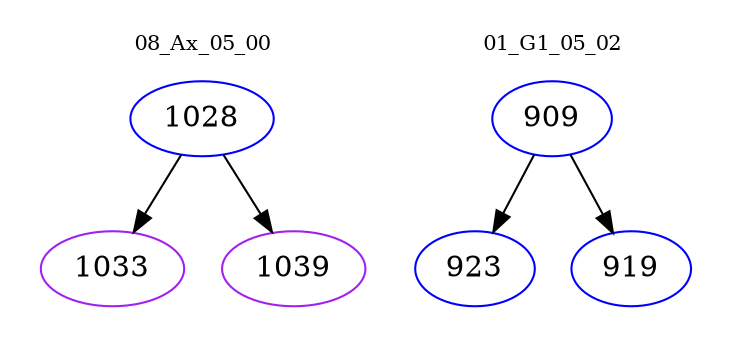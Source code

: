 digraph{
subgraph cluster_0 {
color = white
label = "08_Ax_05_00";
fontsize=10;
T0_1028 [label="1028", color="blue"]
T0_1028 -> T0_1033 [color="black"]
T0_1033 [label="1033", color="purple"]
T0_1028 -> T0_1039 [color="black"]
T0_1039 [label="1039", color="purple"]
}
subgraph cluster_1 {
color = white
label = "01_G1_05_02";
fontsize=10;
T1_909 [label="909", color="blue"]
T1_909 -> T1_923 [color="black"]
T1_923 [label="923", color="blue"]
T1_909 -> T1_919 [color="black"]
T1_919 [label="919", color="blue"]
}
}
